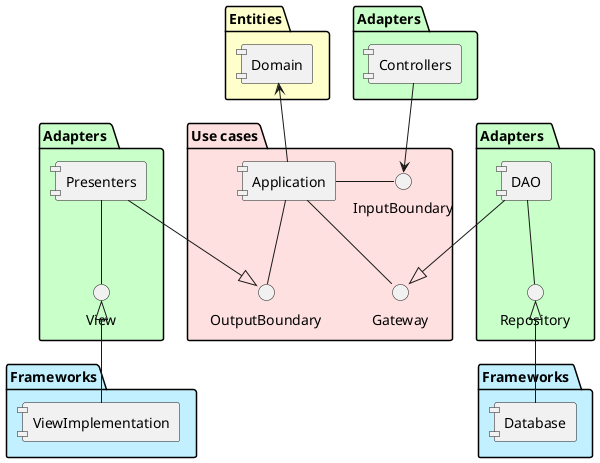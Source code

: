 @startuml
'https://plantuml.com/component-diagram
skinparam componentStyle uml1

package "Entities" #Business{
    [Domain]
}

package "Use cases" #Implementation {
    [Application] -u-> [Domain]  
    InputBoundary - [Application]
    [Application] -- OutputBoundary
    [Application] -- Gateway
}

package "Adapters" #Technology {
    [Controllers] --> InputBoundary
}

package "Adapters " #Technology {
    [Presenters] --|> OutputBoundary
    View -u- Presenters
}

package "Adapters  " #Technology {
    [DAO] --|> Gateway
    [DAO] -- Repository
}

package "Frameworks " #Application {
    [Database] -u-|> Repository
}

package "Frameworks" #Application {
    [ViewImplementation] -u-|> View
}
@enduml